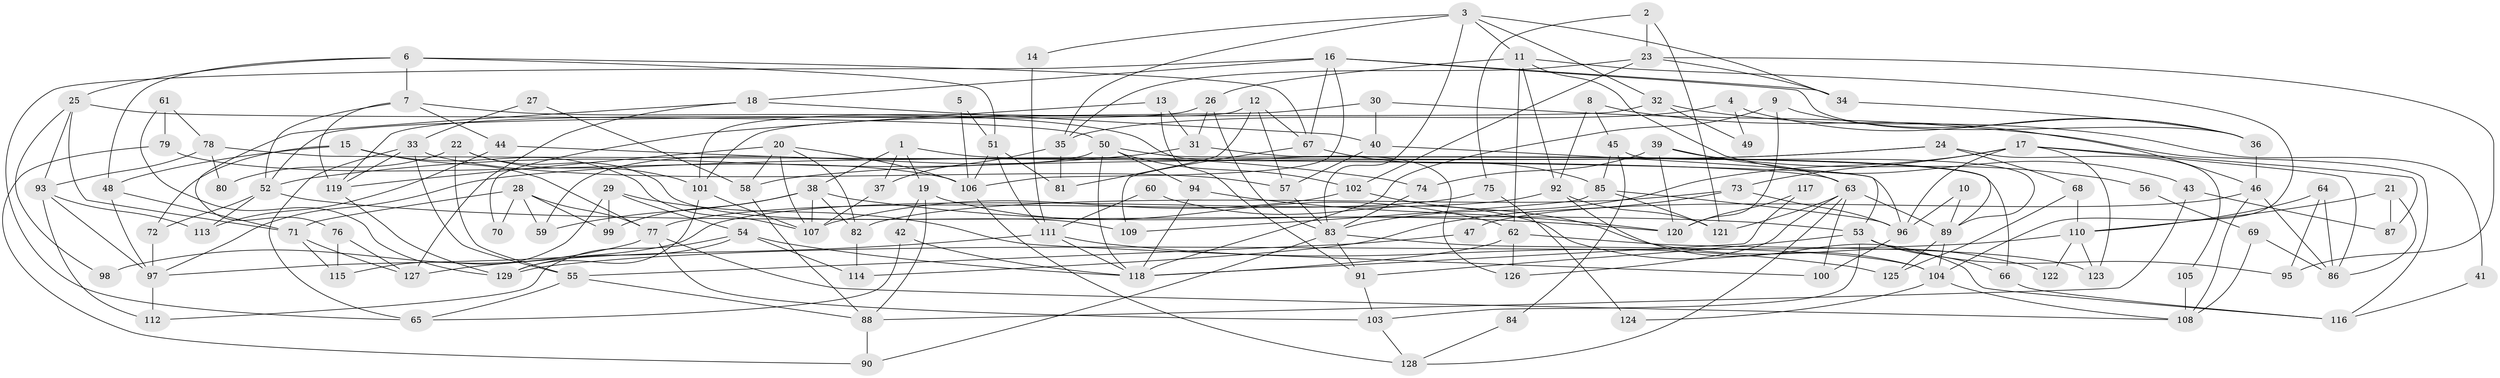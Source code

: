 // coarse degree distribution, {3: 0.1346153846153846, 14: 0.038461538461538464, 6: 0.1346153846153846, 7: 0.15384615384615385, 2: 0.11538461538461539, 10: 0.057692307692307696, 8: 0.057692307692307696, 13: 0.038461538461538464, 5: 0.11538461538461539, 4: 0.1346153846153846, 1: 0.019230769230769232}
// Generated by graph-tools (version 1.1) at 2025/51/03/04/25 22:51:06]
// undirected, 129 vertices, 258 edges
graph export_dot {
  node [color=gray90,style=filled];
  1;
  2;
  3;
  4;
  5;
  6;
  7;
  8;
  9;
  10;
  11;
  12;
  13;
  14;
  15;
  16;
  17;
  18;
  19;
  20;
  21;
  22;
  23;
  24;
  25;
  26;
  27;
  28;
  29;
  30;
  31;
  32;
  33;
  34;
  35;
  36;
  37;
  38;
  39;
  40;
  41;
  42;
  43;
  44;
  45;
  46;
  47;
  48;
  49;
  50;
  51;
  52;
  53;
  54;
  55;
  56;
  57;
  58;
  59;
  60;
  61;
  62;
  63;
  64;
  65;
  66;
  67;
  68;
  69;
  70;
  71;
  72;
  73;
  74;
  75;
  76;
  77;
  78;
  79;
  80;
  81;
  82;
  83;
  84;
  85;
  86;
  87;
  88;
  89;
  90;
  91;
  92;
  93;
  94;
  95;
  96;
  97;
  98;
  99;
  100;
  101;
  102;
  103;
  104;
  105;
  106;
  107;
  108;
  109;
  110;
  111;
  112;
  113;
  114;
  115;
  116;
  117;
  118;
  119;
  120;
  121;
  122;
  123;
  124;
  125;
  126;
  127;
  128;
  129;
  1 -- 37;
  1 -- 63;
  1 -- 19;
  1 -- 38;
  2 -- 23;
  2 -- 121;
  2 -- 75;
  3 -- 83;
  3 -- 11;
  3 -- 14;
  3 -- 32;
  3 -- 34;
  3 -- 35;
  4 -- 36;
  4 -- 35;
  4 -- 49;
  5 -- 106;
  5 -- 51;
  6 -- 51;
  6 -- 25;
  6 -- 7;
  6 -- 48;
  6 -- 67;
  7 -- 126;
  7 -- 44;
  7 -- 52;
  7 -- 119;
  8 -- 45;
  8 -- 92;
  8 -- 46;
  9 -- 120;
  9 -- 118;
  9 -- 36;
  10 -- 96;
  10 -- 89;
  11 -- 92;
  11 -- 43;
  11 -- 26;
  11 -- 62;
  11 -- 104;
  12 -- 67;
  12 -- 57;
  12 -- 81;
  12 -- 101;
  13 -- 91;
  13 -- 31;
  13 -- 70;
  14 -- 111;
  15 -- 48;
  15 -- 107;
  15 -- 72;
  15 -- 77;
  16 -- 65;
  16 -- 34;
  16 -- 18;
  16 -- 36;
  16 -- 67;
  16 -- 106;
  17 -- 83;
  17 -- 86;
  17 -- 73;
  17 -- 87;
  17 -- 96;
  17 -- 123;
  18 -- 76;
  18 -- 40;
  18 -- 127;
  19 -- 62;
  19 -- 42;
  19 -- 88;
  20 -- 107;
  20 -- 82;
  20 -- 58;
  20 -- 106;
  20 -- 119;
  21 -- 110;
  21 -- 86;
  21 -- 87;
  22 -- 101;
  22 -- 109;
  22 -- 55;
  22 -- 80;
  23 -- 102;
  23 -- 34;
  23 -- 35;
  23 -- 95;
  24 -- 58;
  24 -- 97;
  24 -- 68;
  24 -- 105;
  25 -- 71;
  25 -- 50;
  25 -- 93;
  25 -- 98;
  26 -- 119;
  26 -- 31;
  26 -- 83;
  27 -- 33;
  27 -- 58;
  28 -- 59;
  28 -- 77;
  28 -- 70;
  28 -- 71;
  28 -- 99;
  29 -- 54;
  29 -- 100;
  29 -- 99;
  29 -- 115;
  30 -- 101;
  30 -- 40;
  30 -- 116;
  31 -- 52;
  31 -- 89;
  32 -- 52;
  32 -- 41;
  32 -- 49;
  33 -- 65;
  33 -- 119;
  33 -- 55;
  33 -- 57;
  34 -- 36;
  35 -- 37;
  35 -- 81;
  36 -- 46;
  37 -- 107;
  38 -- 99;
  38 -- 59;
  38 -- 82;
  38 -- 107;
  38 -- 120;
  39 -- 63;
  39 -- 74;
  39 -- 56;
  39 -- 120;
  40 -- 57;
  40 -- 53;
  41 -- 116;
  42 -- 118;
  42 -- 65;
  43 -- 87;
  43 -- 88;
  44 -- 113;
  44 -- 74;
  45 -- 89;
  45 -- 85;
  45 -- 84;
  46 -- 47;
  46 -- 86;
  46 -- 108;
  47 -- 55;
  48 -- 97;
  48 -- 71;
  50 -- 94;
  50 -- 118;
  50 -- 59;
  50 -- 66;
  50 -- 102;
  51 -- 106;
  51 -- 81;
  51 -- 111;
  52 -- 53;
  52 -- 72;
  52 -- 113;
  53 -- 103;
  53 -- 66;
  53 -- 91;
  53 -- 95;
  54 -- 129;
  54 -- 114;
  54 -- 112;
  54 -- 118;
  55 -- 65;
  55 -- 88;
  56 -- 69;
  57 -- 83;
  58 -- 88;
  60 -- 104;
  60 -- 111;
  61 -- 129;
  61 -- 78;
  61 -- 79;
  62 -- 118;
  62 -- 123;
  62 -- 126;
  63 -- 128;
  63 -- 89;
  63 -- 100;
  63 -- 121;
  63 -- 126;
  64 -- 110;
  64 -- 95;
  64 -- 86;
  66 -- 116;
  67 -- 85;
  67 -- 109;
  68 -- 125;
  68 -- 110;
  69 -- 86;
  69 -- 108;
  71 -- 115;
  71 -- 127;
  72 -- 97;
  73 -- 96;
  73 -- 82;
  73 -- 114;
  74 -- 83;
  75 -- 77;
  75 -- 124;
  76 -- 115;
  76 -- 127;
  77 -- 108;
  77 -- 98;
  77 -- 103;
  78 -- 93;
  78 -- 96;
  78 -- 80;
  79 -- 106;
  79 -- 90;
  82 -- 114;
  83 -- 90;
  83 -- 91;
  83 -- 104;
  84 -- 128;
  85 -- 121;
  85 -- 96;
  85 -- 109;
  88 -- 90;
  89 -- 104;
  89 -- 125;
  91 -- 103;
  92 -- 116;
  92 -- 97;
  92 -- 121;
  93 -- 112;
  93 -- 97;
  93 -- 113;
  94 -- 118;
  94 -- 120;
  96 -- 100;
  97 -- 112;
  101 -- 129;
  101 -- 107;
  102 -- 107;
  102 -- 122;
  103 -- 128;
  104 -- 108;
  104 -- 124;
  105 -- 108;
  106 -- 128;
  110 -- 123;
  110 -- 122;
  110 -- 129;
  111 -- 127;
  111 -- 118;
  111 -- 125;
  117 -- 118;
  117 -- 120;
  119 -- 129;
}
